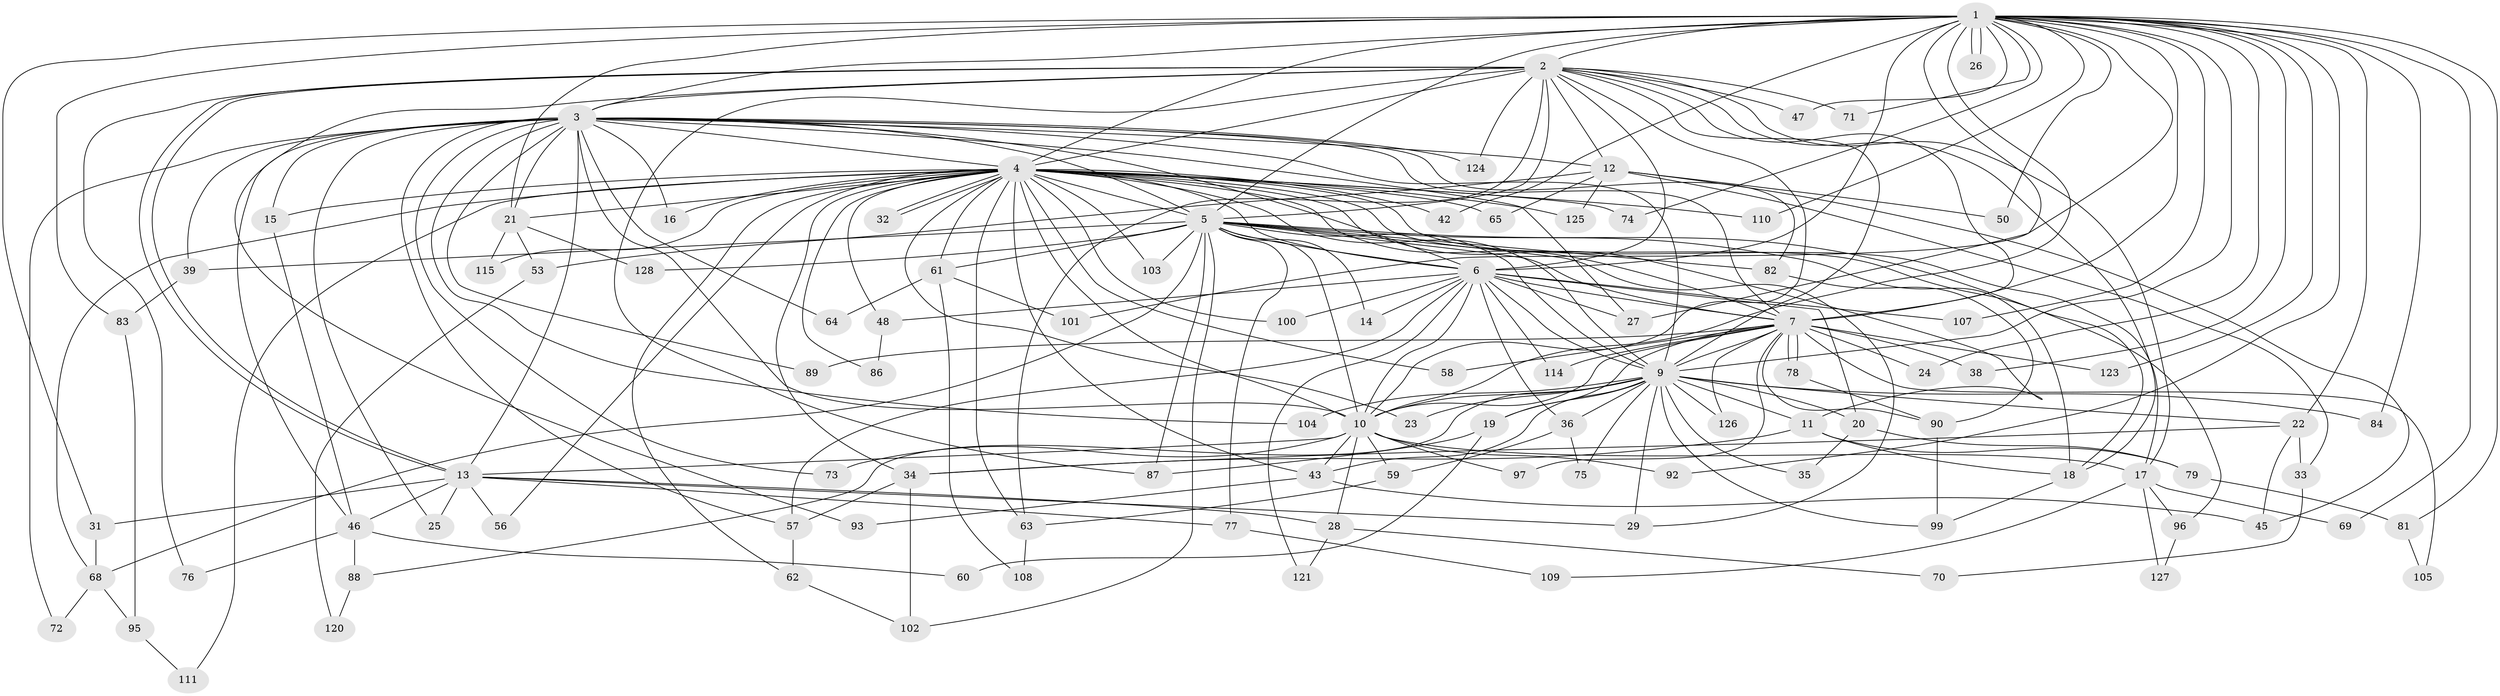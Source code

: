// original degree distribution, {23: 0.0234375, 25: 0.0078125, 38: 0.0078125, 20: 0.0078125, 22: 0.0078125, 19: 0.0078125, 24: 0.0078125, 18: 0.0078125, 5: 0.046875, 8: 0.0078125, 11: 0.0078125, 2: 0.53125, 3: 0.21875, 6: 0.0078125, 4: 0.1015625}
// Generated by graph-tools (version 1.1) at 2025/41/03/06/25 10:41:42]
// undirected, 102 vertices, 241 edges
graph export_dot {
graph [start="1"]
  node [color=gray90,style=filled];
  1 [super="+8"];
  2 [super="+85"];
  3 [super="+40"];
  4 [super="+44"];
  5 [super="+117"];
  6 [super="+91"];
  7 [super="+52"];
  9 [super="+54"];
  10 [super="+112"];
  11 [super="+49"];
  12 [super="+66"];
  13 [super="+51"];
  14;
  15;
  16;
  17 [super="+30"];
  18;
  19;
  20;
  21 [super="+37"];
  22 [super="+98"];
  23;
  24;
  25;
  26;
  27 [super="+67"];
  28;
  29 [super="+116"];
  31;
  32;
  33;
  34 [super="+41"];
  35;
  36;
  38;
  39;
  42;
  43 [super="+80"];
  45;
  46 [super="+55"];
  47;
  48;
  50;
  53;
  56;
  57 [super="+94"];
  58;
  59;
  60;
  61;
  62;
  63 [super="+119"];
  64;
  65;
  68;
  69;
  70;
  71;
  72;
  73;
  74;
  75;
  76;
  77;
  78;
  79;
  81;
  82;
  83;
  84;
  86;
  87 [super="+113"];
  88;
  89;
  90 [super="+122"];
  92;
  93;
  95;
  96;
  97;
  99 [super="+118"];
  100;
  101;
  102 [super="+106"];
  103;
  104;
  105;
  107;
  108;
  109;
  110;
  111;
  114;
  115;
  120;
  121;
  123;
  124;
  125;
  126;
  127;
  128;
  1 -- 2 [weight=2];
  1 -- 3 [weight=2];
  1 -- 4 [weight=2];
  1 -- 5 [weight=2];
  1 -- 6 [weight=3];
  1 -- 7 [weight=2];
  1 -- 9 [weight=2];
  1 -- 10 [weight=3];
  1 -- 21;
  1 -- 22;
  1 -- 24;
  1 -- 26;
  1 -- 26;
  1 -- 27;
  1 -- 31;
  1 -- 42;
  1 -- 69;
  1 -- 74;
  1 -- 84;
  1 -- 92;
  1 -- 107;
  1 -- 71;
  1 -- 81;
  1 -- 83;
  1 -- 101;
  1 -- 38;
  1 -- 110;
  1 -- 47;
  1 -- 50;
  1 -- 123;
  2 -- 3;
  2 -- 4;
  2 -- 5 [weight=2];
  2 -- 6;
  2 -- 7 [weight=2];
  2 -- 9;
  2 -- 10;
  2 -- 12;
  2 -- 13;
  2 -- 13;
  2 -- 18;
  2 -- 47;
  2 -- 63;
  2 -- 71;
  2 -- 76;
  2 -- 93;
  2 -- 124;
  2 -- 87;
  2 -- 17;
  3 -- 4;
  3 -- 5;
  3 -- 6;
  3 -- 7;
  3 -- 9;
  3 -- 10;
  3 -- 12;
  3 -- 15;
  3 -- 16;
  3 -- 25;
  3 -- 39;
  3 -- 46;
  3 -- 64;
  3 -- 72;
  3 -- 73;
  3 -- 82;
  3 -- 89;
  3 -- 104;
  3 -- 124;
  3 -- 21;
  3 -- 57;
  3 -- 13;
  3 -- 27;
  4 -- 5;
  4 -- 6;
  4 -- 7;
  4 -- 9;
  4 -- 10;
  4 -- 11;
  4 -- 15;
  4 -- 16;
  4 -- 17;
  4 -- 21;
  4 -- 23;
  4 -- 32;
  4 -- 32;
  4 -- 34 [weight=2];
  4 -- 42;
  4 -- 48;
  4 -- 56;
  4 -- 58;
  4 -- 61;
  4 -- 62;
  4 -- 63;
  4 -- 65;
  4 -- 68;
  4 -- 74;
  4 -- 86;
  4 -- 100;
  4 -- 103;
  4 -- 110;
  4 -- 111;
  4 -- 115;
  4 -- 125;
  4 -- 18;
  4 -- 43;
  5 -- 6;
  5 -- 7;
  5 -- 9;
  5 -- 10;
  5 -- 14;
  5 -- 18;
  5 -- 39;
  5 -- 61;
  5 -- 77;
  5 -- 82;
  5 -- 87;
  5 -- 96;
  5 -- 103;
  5 -- 128;
  5 -- 68;
  5 -- 29;
  5 -- 102;
  6 -- 7;
  6 -- 9 [weight=2];
  6 -- 10;
  6 -- 14;
  6 -- 20;
  6 -- 27;
  6 -- 36;
  6 -- 48;
  6 -- 57;
  6 -- 100;
  6 -- 107;
  6 -- 121;
  6 -- 114;
  7 -- 9;
  7 -- 10;
  7 -- 19;
  7 -- 24;
  7 -- 38;
  7 -- 78;
  7 -- 78;
  7 -- 89;
  7 -- 90;
  7 -- 97;
  7 -- 105;
  7 -- 114;
  7 -- 123;
  7 -- 126;
  7 -- 58;
  9 -- 10;
  9 -- 11;
  9 -- 19;
  9 -- 20;
  9 -- 22;
  9 -- 23;
  9 -- 29;
  9 -- 35;
  9 -- 36;
  9 -- 43;
  9 -- 84;
  9 -- 88;
  9 -- 99;
  9 -- 104;
  9 -- 126;
  9 -- 75;
  10 -- 17;
  10 -- 28;
  10 -- 43;
  10 -- 59;
  10 -- 73;
  10 -- 92;
  10 -- 97;
  10 -- 13;
  11 -- 34;
  11 -- 79;
  11 -- 18;
  12 -- 33;
  12 -- 50;
  12 -- 53;
  12 -- 65;
  12 -- 125;
  12 -- 45;
  13 -- 25;
  13 -- 28;
  13 -- 29;
  13 -- 31;
  13 -- 46;
  13 -- 56;
  13 -- 77;
  15 -- 46;
  17 -- 69;
  17 -- 96;
  17 -- 109;
  17 -- 127;
  18 -- 99;
  19 -- 60;
  19 -- 87;
  20 -- 35;
  20 -- 79;
  21 -- 128;
  21 -- 115;
  21 -- 53;
  22 -- 33;
  22 -- 45;
  22 -- 34;
  28 -- 70;
  28 -- 121;
  31 -- 68;
  33 -- 70;
  34 -- 57;
  34 -- 102;
  36 -- 59;
  36 -- 75;
  39 -- 83;
  43 -- 45;
  43 -- 93;
  46 -- 76;
  46 -- 88;
  46 -- 60;
  48 -- 86;
  53 -- 120;
  57 -- 62;
  59 -- 63;
  61 -- 64;
  61 -- 101;
  61 -- 108;
  62 -- 102;
  63 -- 108;
  68 -- 72;
  68 -- 95;
  77 -- 109;
  78 -- 90;
  79 -- 81;
  81 -- 105;
  82 -- 90;
  83 -- 95;
  88 -- 120;
  90 -- 99;
  95 -- 111;
  96 -- 127;
}
